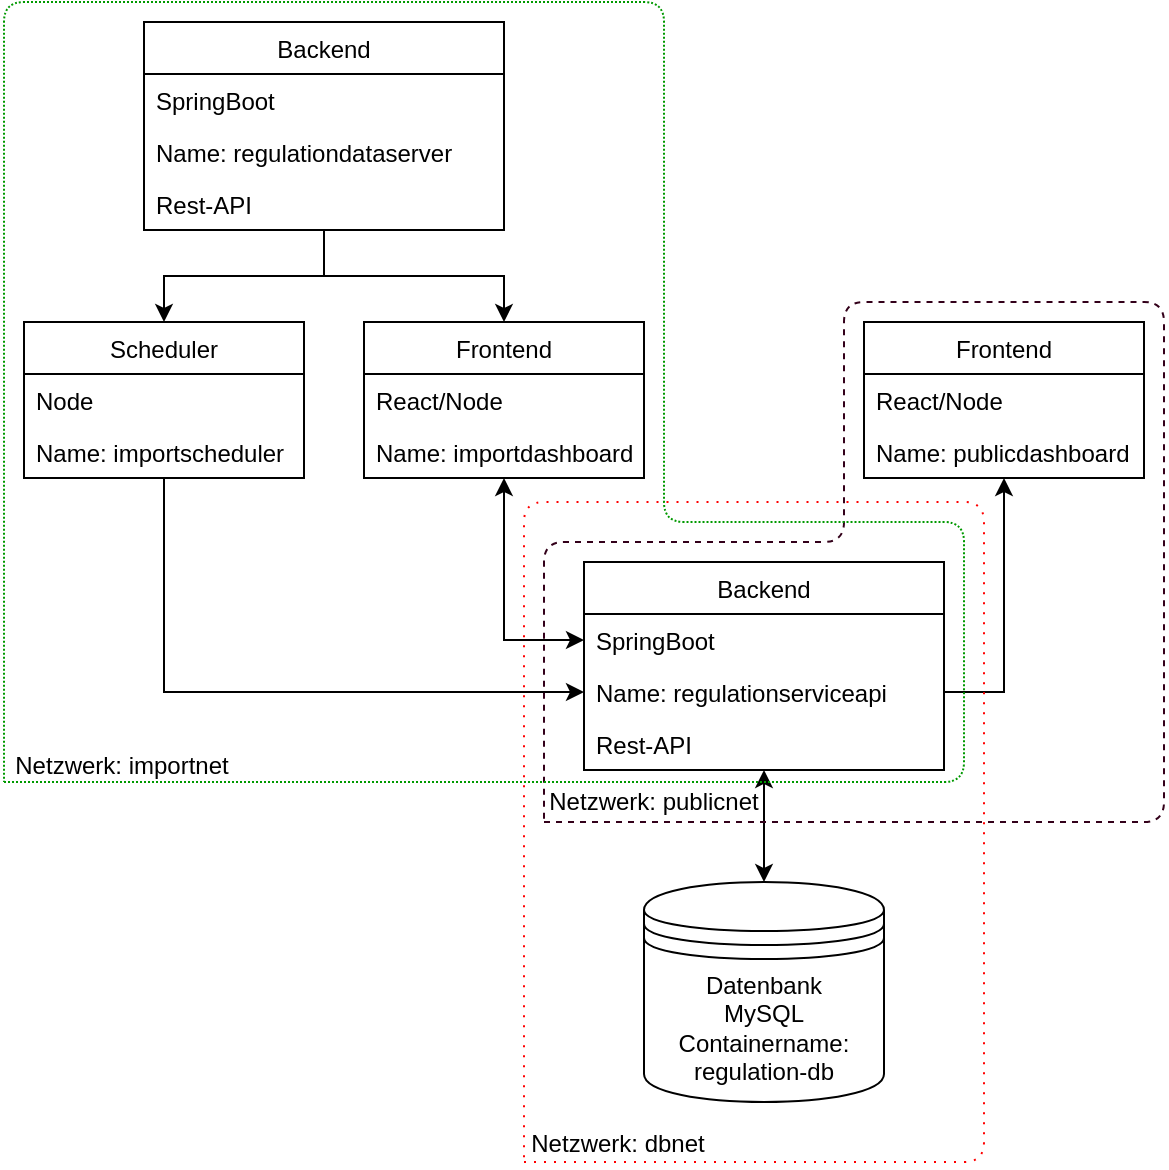 <mxfile version="13.6.6" type="github">
  <diagram id="qb0jEIEVGg2ikdecJ9rK" name="Page-1">
    <mxGraphModel dx="830" dy="702" grid="1" gridSize="10" guides="1" tooltips="1" connect="1" arrows="1" fold="1" page="1" pageScale="1" pageWidth="827" pageHeight="1169" math="0" shadow="0">
      <root>
        <mxCell id="0" />
        <mxCell id="1" parent="0" />
        <mxCell id="1EJunw1Yd82bTH1JV0ww-31" style="edgeStyle=orthogonalEdgeStyle;rounded=0;orthogonalLoop=1;jettySize=auto;html=1;exitX=0.5;exitY=0;exitDx=0;exitDy=0;entryX=0.5;entryY=1;entryDx=0;entryDy=0;entryPerimeter=0;startArrow=classic;startFill=1;endArrow=classic;endFill=1;" edge="1" parent="1" source="1EJunw1Yd82bTH1JV0ww-21" target="1EJunw1Yd82bTH1JV0ww-27">
          <mxGeometry relative="1" as="geometry" />
        </mxCell>
        <mxCell id="1EJunw1Yd82bTH1JV0ww-21" value="&lt;span&gt;Datenbank&lt;/span&gt;&lt;br&gt;&lt;span&gt;MySQL&lt;/span&gt;&lt;br&gt;&lt;span&gt;Containername:&lt;br&gt;regulation-db&lt;/span&gt;" style="shape=datastore;whiteSpace=wrap;html=1;" vertex="1" parent="1">
          <mxGeometry x="352" y="475" width="120" height="110" as="geometry" />
        </mxCell>
        <mxCell id="1EJunw1Yd82bTH1JV0ww-24" value="Backend" style="swimlane;fontStyle=0;childLayout=stackLayout;horizontal=1;startSize=26;fillColor=none;horizontalStack=0;resizeParent=1;resizeParentMax=0;resizeLast=0;collapsible=1;marginBottom=0;" vertex="1" parent="1">
          <mxGeometry x="322" y="315" width="180" height="104" as="geometry">
            <mxRectangle x="140" y="520" width="50" height="26" as="alternateBounds" />
          </mxGeometry>
        </mxCell>
        <mxCell id="1EJunw1Yd82bTH1JV0ww-25" value="SpringBoot" style="text;strokeColor=none;fillColor=none;align=left;verticalAlign=top;spacingLeft=4;spacingRight=4;overflow=hidden;rotatable=0;points=[[0,0.5],[1,0.5]];portConstraint=eastwest;" vertex="1" parent="1EJunw1Yd82bTH1JV0ww-24">
          <mxGeometry y="26" width="180" height="26" as="geometry" />
        </mxCell>
        <mxCell id="1EJunw1Yd82bTH1JV0ww-26" value="Name: regulationserviceapi" style="text;strokeColor=none;fillColor=none;align=left;verticalAlign=top;spacingLeft=4;spacingRight=4;overflow=hidden;rotatable=0;points=[[0,0.5],[1,0.5]];portConstraint=eastwest;" vertex="1" parent="1EJunw1Yd82bTH1JV0ww-24">
          <mxGeometry y="52" width="180" height="26" as="geometry" />
        </mxCell>
        <mxCell id="1EJunw1Yd82bTH1JV0ww-27" value="Rest-API" style="text;strokeColor=none;fillColor=none;align=left;verticalAlign=top;spacingLeft=4;spacingRight=4;overflow=hidden;rotatable=0;points=[[0,0.5],[1,0.5]];portConstraint=eastwest;" vertex="1" parent="1EJunw1Yd82bTH1JV0ww-24">
          <mxGeometry y="78" width="180" height="26" as="geometry" />
        </mxCell>
        <mxCell id="1EJunw1Yd82bTH1JV0ww-37" style="edgeStyle=orthogonalEdgeStyle;rounded=0;orthogonalLoop=1;jettySize=auto;html=1;exitX=1;exitY=0.5;exitDx=0;exitDy=0;startArrow=none;startFill=0;endArrow=classic;endFill=1;" edge="1" parent="1" source="1EJunw1Yd82bTH1JV0ww-26" target="1EJunw1Yd82bTH1JV0ww-32">
          <mxGeometry relative="1" as="geometry" />
        </mxCell>
        <mxCell id="1EJunw1Yd82bTH1JV0ww-45" style="edgeStyle=orthogonalEdgeStyle;rounded=0;orthogonalLoop=1;jettySize=auto;html=1;exitX=0;exitY=0.5;exitDx=0;exitDy=0;startArrow=classic;startFill=1;endArrow=classic;endFill=1;" edge="1" parent="1" source="1EJunw1Yd82bTH1JV0ww-25" target="1EJunw1Yd82bTH1JV0ww-42">
          <mxGeometry relative="1" as="geometry" />
        </mxCell>
        <mxCell id="1EJunw1Yd82bTH1JV0ww-32" value="Frontend" style="swimlane;fontStyle=0;childLayout=stackLayout;horizontal=1;startSize=26;fillColor=none;horizontalStack=0;resizeParent=1;resizeParentMax=0;resizeLast=0;collapsible=1;marginBottom=0;" vertex="1" parent="1">
          <mxGeometry x="462" y="195" width="140" height="78" as="geometry" />
        </mxCell>
        <mxCell id="1EJunw1Yd82bTH1JV0ww-33" value="React/Node" style="text;strokeColor=none;fillColor=none;align=left;verticalAlign=top;spacingLeft=4;spacingRight=4;overflow=hidden;rotatable=0;points=[[0,0.5],[1,0.5]];portConstraint=eastwest;" vertex="1" parent="1EJunw1Yd82bTH1JV0ww-32">
          <mxGeometry y="26" width="140" height="26" as="geometry" />
        </mxCell>
        <mxCell id="1EJunw1Yd82bTH1JV0ww-34" value="Name: publicdashboard" style="text;strokeColor=none;fillColor=none;align=left;verticalAlign=top;spacingLeft=4;spacingRight=4;overflow=hidden;rotatable=0;points=[[0,0.5],[1,0.5]];portConstraint=eastwest;" vertex="1" parent="1EJunw1Yd82bTH1JV0ww-32">
          <mxGeometry y="52" width="140" height="26" as="geometry" />
        </mxCell>
        <mxCell id="1EJunw1Yd82bTH1JV0ww-56" style="edgeStyle=orthogonalEdgeStyle;rounded=0;orthogonalLoop=1;jettySize=auto;html=1;exitX=0.5;exitY=0;exitDx=0;exitDy=0;startArrow=classic;startFill=1;endArrow=none;endFill=0;" edge="1" parent="1" source="1EJunw1Yd82bTH1JV0ww-42" target="1EJunw1Yd82bTH1JV0ww-51">
          <mxGeometry relative="1" as="geometry" />
        </mxCell>
        <mxCell id="1EJunw1Yd82bTH1JV0ww-42" value="Frontend" style="swimlane;fontStyle=0;childLayout=stackLayout;horizontal=1;startSize=26;fillColor=none;horizontalStack=0;resizeParent=1;resizeParentMax=0;resizeLast=0;collapsible=1;marginBottom=0;" vertex="1" parent="1">
          <mxGeometry x="212" y="195" width="140" height="78" as="geometry" />
        </mxCell>
        <mxCell id="1EJunw1Yd82bTH1JV0ww-43" value="React/Node" style="text;strokeColor=none;fillColor=none;align=left;verticalAlign=top;spacingLeft=4;spacingRight=4;overflow=hidden;rotatable=0;points=[[0,0.5],[1,0.5]];portConstraint=eastwest;" vertex="1" parent="1EJunw1Yd82bTH1JV0ww-42">
          <mxGeometry y="26" width="140" height="26" as="geometry" />
        </mxCell>
        <mxCell id="1EJunw1Yd82bTH1JV0ww-44" value="Name: importdashboard" style="text;strokeColor=none;fillColor=none;align=left;verticalAlign=top;spacingLeft=4;spacingRight=4;overflow=hidden;rotatable=0;points=[[0,0.5],[1,0.5]];portConstraint=eastwest;" vertex="1" parent="1EJunw1Yd82bTH1JV0ww-42">
          <mxGeometry y="52" width="140" height="26" as="geometry" />
        </mxCell>
        <mxCell id="1EJunw1Yd82bTH1JV0ww-55" style="edgeStyle=orthogonalEdgeStyle;rounded=0;orthogonalLoop=1;jettySize=auto;html=1;exitX=0.5;exitY=0;exitDx=0;exitDy=0;startArrow=classic;startFill=1;endArrow=none;endFill=0;" edge="1" parent="1" source="1EJunw1Yd82bTH1JV0ww-46" target="1EJunw1Yd82bTH1JV0ww-51">
          <mxGeometry relative="1" as="geometry" />
        </mxCell>
        <mxCell id="1EJunw1Yd82bTH1JV0ww-46" value="Scheduler" style="swimlane;fontStyle=0;childLayout=stackLayout;horizontal=1;startSize=26;fillColor=none;horizontalStack=0;resizeParent=1;resizeParentMax=0;resizeLast=0;collapsible=1;marginBottom=0;" vertex="1" parent="1">
          <mxGeometry x="42" y="195" width="140" height="78" as="geometry" />
        </mxCell>
        <mxCell id="1EJunw1Yd82bTH1JV0ww-47" value="Node" style="text;strokeColor=none;fillColor=none;align=left;verticalAlign=top;spacingLeft=4;spacingRight=4;overflow=hidden;rotatable=0;points=[[0,0.5],[1,0.5]];portConstraint=eastwest;" vertex="1" parent="1EJunw1Yd82bTH1JV0ww-46">
          <mxGeometry y="26" width="140" height="26" as="geometry" />
        </mxCell>
        <mxCell id="1EJunw1Yd82bTH1JV0ww-48" value="Name: importscheduler" style="text;strokeColor=none;fillColor=none;align=left;verticalAlign=top;spacingLeft=4;spacingRight=4;overflow=hidden;rotatable=0;points=[[0,0.5],[1,0.5]];portConstraint=eastwest;" vertex="1" parent="1EJunw1Yd82bTH1JV0ww-46">
          <mxGeometry y="52" width="140" height="26" as="geometry" />
        </mxCell>
        <mxCell id="1EJunw1Yd82bTH1JV0ww-50" style="edgeStyle=orthogonalEdgeStyle;rounded=0;orthogonalLoop=1;jettySize=auto;html=1;exitX=0;exitY=0.5;exitDx=0;exitDy=0;startArrow=classic;startFill=1;endArrow=none;endFill=0;" edge="1" parent="1" source="1EJunw1Yd82bTH1JV0ww-26" target="1EJunw1Yd82bTH1JV0ww-46">
          <mxGeometry relative="1" as="geometry" />
        </mxCell>
        <mxCell id="1EJunw1Yd82bTH1JV0ww-51" value="Backend" style="swimlane;fontStyle=0;childLayout=stackLayout;horizontal=1;startSize=26;fillColor=none;horizontalStack=0;resizeParent=1;resizeParentMax=0;resizeLast=0;collapsible=1;marginBottom=0;" vertex="1" parent="1">
          <mxGeometry x="102" y="45" width="180" height="104" as="geometry">
            <mxRectangle x="140" y="520" width="50" height="26" as="alternateBounds" />
          </mxGeometry>
        </mxCell>
        <mxCell id="1EJunw1Yd82bTH1JV0ww-52" value="SpringBoot" style="text;strokeColor=none;fillColor=none;align=left;verticalAlign=top;spacingLeft=4;spacingRight=4;overflow=hidden;rotatable=0;points=[[0,0.5],[1,0.5]];portConstraint=eastwest;" vertex="1" parent="1EJunw1Yd82bTH1JV0ww-51">
          <mxGeometry y="26" width="180" height="26" as="geometry" />
        </mxCell>
        <mxCell id="1EJunw1Yd82bTH1JV0ww-53" value="Name: regulationdataserver" style="text;strokeColor=none;fillColor=none;align=left;verticalAlign=top;spacingLeft=4;spacingRight=4;overflow=hidden;rotatable=0;points=[[0,0.5],[1,0.5]];portConstraint=eastwest;" vertex="1" parent="1EJunw1Yd82bTH1JV0ww-51">
          <mxGeometry y="52" width="180" height="26" as="geometry" />
        </mxCell>
        <mxCell id="1EJunw1Yd82bTH1JV0ww-54" value="Rest-API" style="text;strokeColor=none;fillColor=none;align=left;verticalAlign=top;spacingLeft=4;spacingRight=4;overflow=hidden;rotatable=0;points=[[0,0.5],[1,0.5]];portConstraint=eastwest;" vertex="1" parent="1EJunw1Yd82bTH1JV0ww-51">
          <mxGeometry y="78" width="180" height="26" as="geometry" />
        </mxCell>
        <mxCell id="1EJunw1Yd82bTH1JV0ww-63" value="" style="endArrow=none;dashed=1;html=1;strokeColor=#FF0000;dashPattern=1 4;" edge="1" parent="1">
          <mxGeometry width="50" height="50" relative="1" as="geometry">
            <mxPoint x="292" y="615" as="sourcePoint" />
            <mxPoint x="292" y="615" as="targetPoint" />
            <Array as="points">
              <mxPoint x="522" y="615" />
              <mxPoint x="522" y="285" />
              <mxPoint x="292" y="285" />
            </Array>
          </mxGeometry>
        </mxCell>
        <mxCell id="1EJunw1Yd82bTH1JV0ww-64" value="" style="endArrow=none;dashed=1;html=1;strokeColor=#33001A;" edge="1" parent="1">
          <mxGeometry width="50" height="50" relative="1" as="geometry">
            <mxPoint x="302" y="445" as="sourcePoint" />
            <mxPoint x="302" y="445" as="targetPoint" />
            <Array as="points">
              <mxPoint x="612" y="445" />
              <mxPoint x="612" y="185" />
              <mxPoint x="452" y="185" />
              <mxPoint x="452" y="305" />
              <mxPoint x="302" y="305" />
            </Array>
          </mxGeometry>
        </mxCell>
        <mxCell id="1EJunw1Yd82bTH1JV0ww-69" value="Netzwerk: dbnet" style="text;html=1;strokeColor=none;fillColor=none;align=center;verticalAlign=middle;whiteSpace=wrap;rounded=0;" vertex="1" parent="1">
          <mxGeometry x="289" y="593" width="100" height="25" as="geometry" />
        </mxCell>
        <mxCell id="1EJunw1Yd82bTH1JV0ww-72" value="Netzwerk: publicnet" style="text;html=1;strokeColor=none;fillColor=none;align=center;verticalAlign=middle;whiteSpace=wrap;rounded=0;" vertex="1" parent="1">
          <mxGeometry x="302" y="422" width="110" height="25" as="geometry" />
        </mxCell>
        <mxCell id="1EJunw1Yd82bTH1JV0ww-73" value="" style="endArrow=none;dashed=1;html=1;strokeColor=#009900;dashPattern=1 1;" edge="1" parent="1">
          <mxGeometry width="50" height="50" relative="1" as="geometry">
            <mxPoint x="32" y="425" as="sourcePoint" />
            <mxPoint x="32" y="425" as="targetPoint" />
            <Array as="points">
              <mxPoint x="512" y="425" />
              <mxPoint x="512" y="295" />
              <mxPoint x="362" y="295" />
              <mxPoint x="362" y="35" />
              <mxPoint x="32" y="35" />
            </Array>
          </mxGeometry>
        </mxCell>
        <mxCell id="1EJunw1Yd82bTH1JV0ww-74" value="Netzwerk: importnet" style="text;html=1;strokeColor=none;fillColor=none;align=center;verticalAlign=middle;whiteSpace=wrap;rounded=0;" vertex="1" parent="1">
          <mxGeometry x="30" y="404" width="122" height="25" as="geometry" />
        </mxCell>
      </root>
    </mxGraphModel>
  </diagram>
</mxfile>
